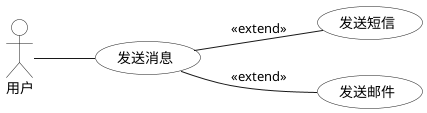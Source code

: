 @startuml
'最近一次更新时间: 2024-05-05
left to right direction

:用户: as User #white

(发送消息) as (Use1) #white
  (发送短信) as (Use11) #white
  (发送邮件) as (Use12) #white

User -down- (Use1)

(Use1) -- (Use11):<<extend>>
(Use1) -- (Use12):<<extend>>

@enduml